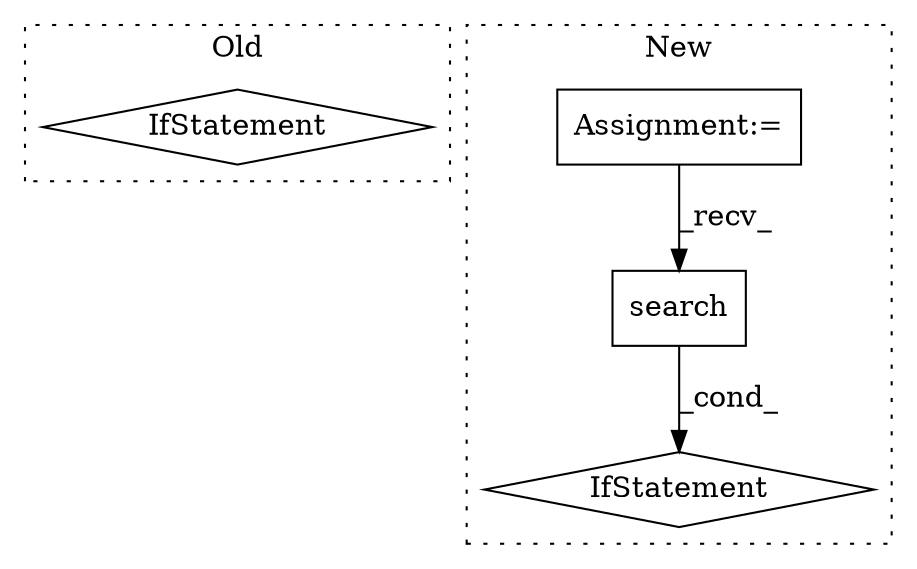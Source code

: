 digraph G {
subgraph cluster0 {
1 [label="IfStatement" a="25" s="3046,3084" l="10,2" shape="diamond"];
label = "Old";
style="dotted";
}
subgraph cluster1 {
2 [label="search" a="32" s="3282,3293" l="7,1" shape="box"];
3 [label="IfStatement" a="25" s="3302,3311" l="4,2" shape="diamond"];
4 [label="Assignment:=" a="7" s="3027" l="12" shape="box"];
label = "New";
style="dotted";
}
2 -> 3 [label="_cond_"];
4 -> 2 [label="_recv_"];
}